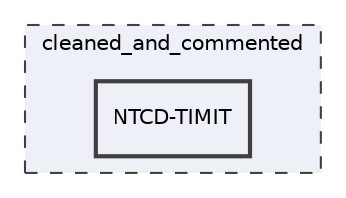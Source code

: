 digraph "/home/bruh/Documents/GitHub/cleaned_and_commented/NTCD-TIMIT"
{
 // LATEX_PDF_SIZE
  edge [fontname="Helvetica",fontsize="10",labelfontname="Helvetica",labelfontsize="10"];
  node [fontname="Helvetica",fontsize="10",shape=record];
  compound=true
  subgraph clusterdir_2a3752ec75963af6742b1ed14a1dd3a5 {
    graph [ bgcolor="#edf0f7", pencolor="grey25", style="filled,dashed,", label="cleaned_and_commented", fontname="Helvetica", fontsize="10", URL="dir_2a3752ec75963af6742b1ed14a1dd3a5.html"]
  dir_ebcf5e8ab2a7cbef3f0f5a23c33a1e03 [shape=box, label="NTCD-TIMIT", style="filled,bold,", fillcolor="#edf0f7", color="grey25", URL="dir_ebcf5e8ab2a7cbef3f0f5a23c33a1e03.html"];
  }
}
